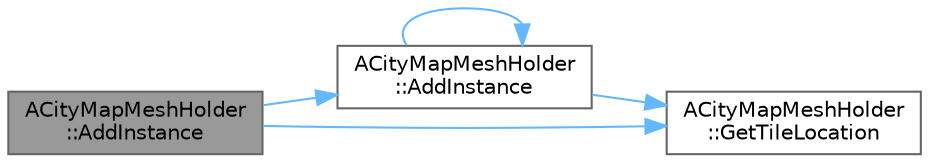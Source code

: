digraph "ACityMapMeshHolder::AddInstance"
{
 // INTERACTIVE_SVG=YES
 // LATEX_PDF_SIZE
  bgcolor="transparent";
  edge [fontname=Helvetica,fontsize=10,labelfontname=Helvetica,labelfontsize=10];
  node [fontname=Helvetica,fontsize=10,shape=box,height=0.2,width=0.4];
  rankdir="LR";
  Node1 [id="Node000001",label="ACityMapMeshHolder\l::AddInstance",height=0.2,width=0.4,color="gray40", fillcolor="grey60", style="filled", fontcolor="black",tooltip="Add an instance of a mesh with a given tile location and rotation."];
  Node1 -> Node2 [id="edge1_Node000001_Node000002",color="steelblue1",style="solid",tooltip=" "];
  Node2 [id="Node000002",label="ACityMapMeshHolder\l::AddInstance",height=0.2,width=0.4,color="grey40", fillcolor="white", style="filled",URL="$da/d1a/classACityMapMeshHolder.html#a8612476d1ea6286618432bdd28488157",tooltip="Add an instance of a mesh with a given tile location."];
  Node2 -> Node2 [id="edge2_Node000002_Node000002",color="steelblue1",style="solid",tooltip=" "];
  Node2 -> Node3 [id="edge3_Node000002_Node000003",color="steelblue1",style="solid",tooltip=" "];
  Node3 [id="Node000003",label="ACityMapMeshHolder\l::GetTileLocation",height=0.2,width=0.4,color="grey40", fillcolor="white", style="filled",URL="$da/d1a/classACityMapMeshHolder.html#a1a08875ed449d96a289b144d4d551479",tooltip="Return the 3D world location (relative to this actor) of the given 2D tile."];
  Node1 -> Node3 [id="edge4_Node000001_Node000003",color="steelblue1",style="solid",tooltip=" "];
}
